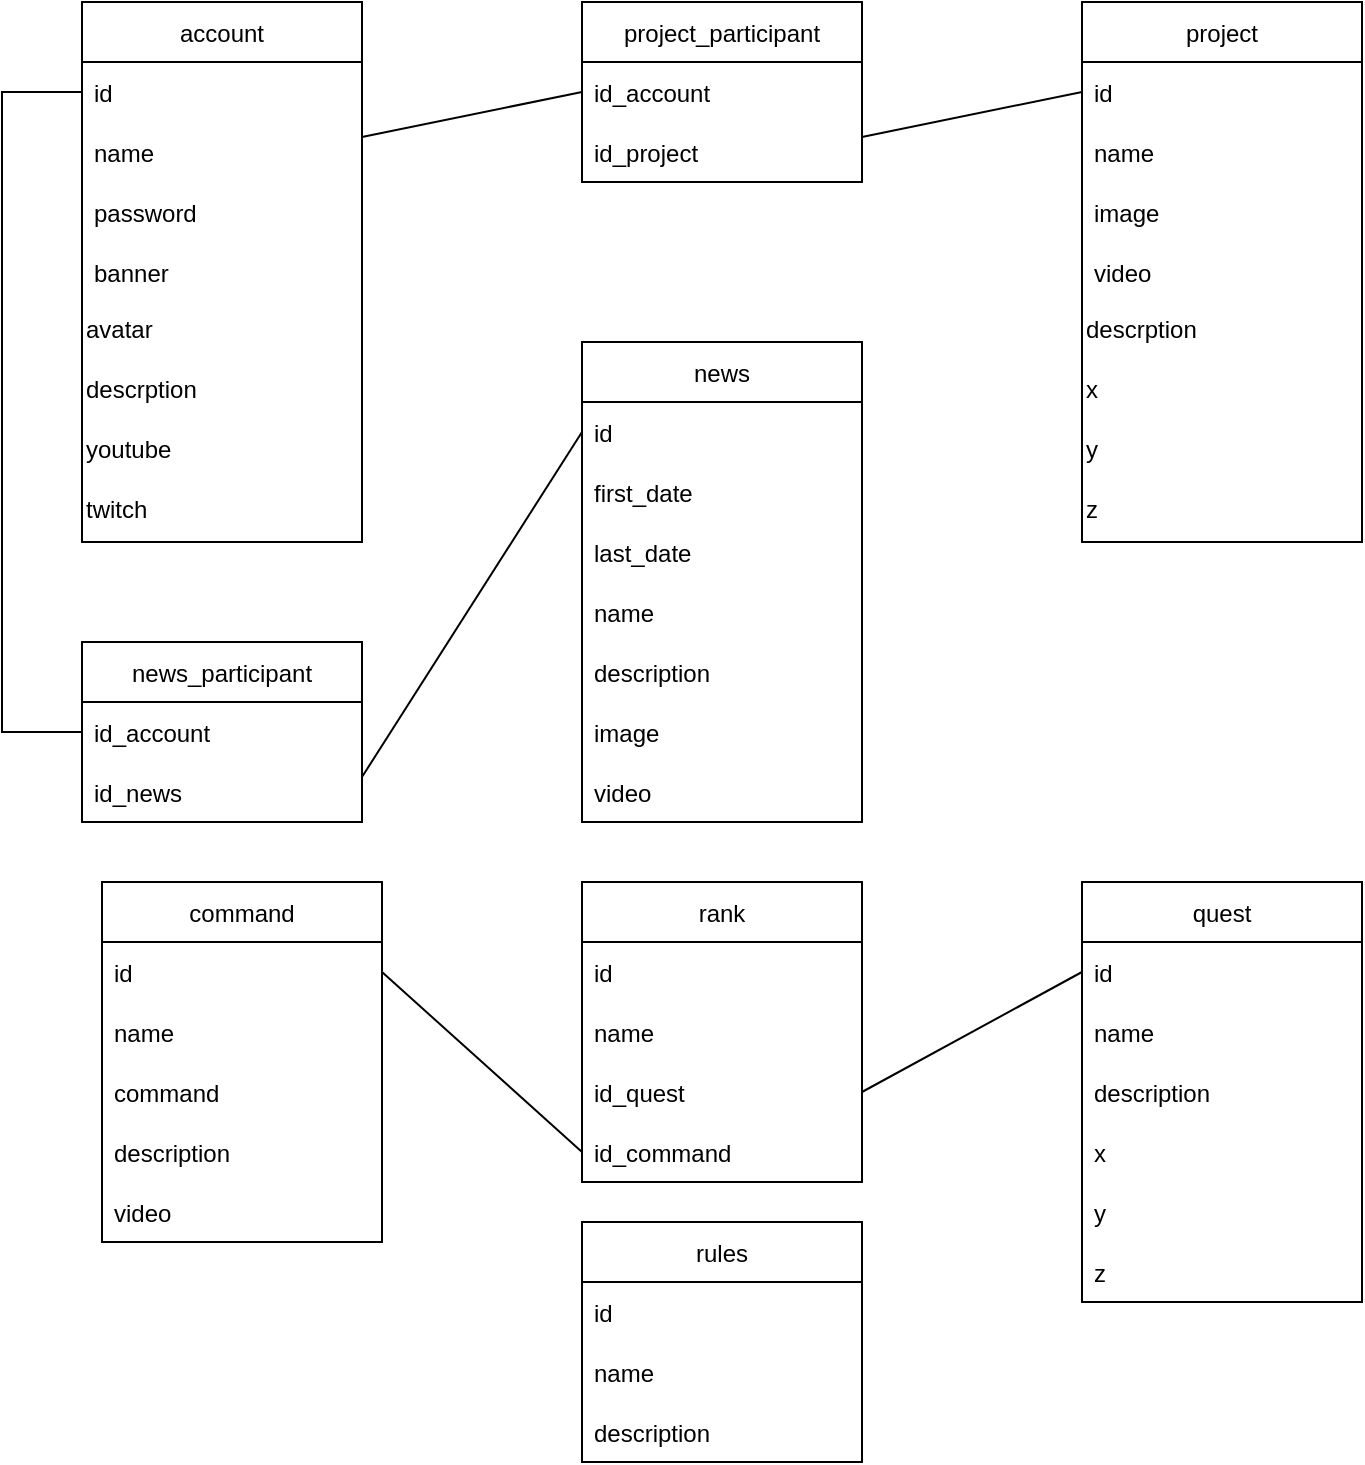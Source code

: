 <mxfile version="15.5.5" type="device"><diagram id="1oEXVbGCmV6-PUrYL-nQ" name="Page-1"><mxGraphModel dx="1422" dy="752" grid="1" gridSize="10" guides="1" tooltips="1" connect="1" arrows="1" fold="1" page="1" pageScale="1" pageWidth="827" pageHeight="1169" math="0" shadow="0"><root><mxCell id="0"/><mxCell id="1" parent="0"/><mxCell id="Xze22HKifQdFGrHprFq1-1" value="account" style="swimlane;fontStyle=0;childLayout=stackLayout;horizontal=1;startSize=30;horizontalStack=0;resizeParent=1;resizeParentMax=0;resizeLast=0;collapsible=1;marginBottom=0;" vertex="1" parent="1"><mxGeometry x="80" y="40" width="140" height="270" as="geometry"/></mxCell><mxCell id="Xze22HKifQdFGrHprFq1-2" value="id" style="text;strokeColor=none;fillColor=none;align=left;verticalAlign=middle;spacingLeft=4;spacingRight=4;overflow=hidden;points=[[0,0.5],[1,0.5]];portConstraint=eastwest;rotatable=0;" vertex="1" parent="Xze22HKifQdFGrHprFq1-1"><mxGeometry y="30" width="140" height="30" as="geometry"/></mxCell><mxCell id="Xze22HKifQdFGrHprFq1-3" value="name" style="text;strokeColor=none;fillColor=none;align=left;verticalAlign=middle;spacingLeft=4;spacingRight=4;overflow=hidden;points=[[0,0.5],[1,0.5]];portConstraint=eastwest;rotatable=0;" vertex="1" parent="Xze22HKifQdFGrHprFq1-1"><mxGeometry y="60" width="140" height="30" as="geometry"/></mxCell><mxCell id="Xze22HKifQdFGrHprFq1-4" value="password" style="text;strokeColor=none;fillColor=none;align=left;verticalAlign=middle;spacingLeft=4;spacingRight=4;overflow=hidden;points=[[0,0.5],[1,0.5]];portConstraint=eastwest;rotatable=0;" vertex="1" parent="Xze22HKifQdFGrHprFq1-1"><mxGeometry y="90" width="140" height="30" as="geometry"/></mxCell><mxCell id="Xze22HKifQdFGrHprFq1-26" value="banner " style="text;strokeColor=none;fillColor=none;align=left;verticalAlign=middle;spacingLeft=4;spacingRight=4;overflow=hidden;points=[[0,0.5],[1,0.5]];portConstraint=eastwest;rotatable=0;" vertex="1" parent="Xze22HKifQdFGrHprFq1-1"><mxGeometry y="120" width="140" height="30" as="geometry"/></mxCell><mxCell id="Xze22HKifQdFGrHprFq1-27" value="avatar" style="text;whiteSpace=wrap;html=1;" vertex="1" parent="Xze22HKifQdFGrHprFq1-1"><mxGeometry y="150" width="140" height="30" as="geometry"/></mxCell><mxCell id="Xze22HKifQdFGrHprFq1-28" value="descrption" style="text;whiteSpace=wrap;html=1;" vertex="1" parent="Xze22HKifQdFGrHprFq1-1"><mxGeometry y="180" width="140" height="30" as="geometry"/></mxCell><mxCell id="Xze22HKifQdFGrHprFq1-62" value="youtube" style="text;whiteSpace=wrap;html=1;" vertex="1" parent="Xze22HKifQdFGrHprFq1-1"><mxGeometry y="210" width="140" height="30" as="geometry"/></mxCell><mxCell id="Xze22HKifQdFGrHprFq1-63" value="&lt;div&gt;twitch&lt;/div&gt;" style="text;whiteSpace=wrap;html=1;" vertex="1" parent="Xze22HKifQdFGrHprFq1-1"><mxGeometry y="240" width="140" height="30" as="geometry"/></mxCell><mxCell id="Xze22HKifQdFGrHprFq1-5" value="project" style="swimlane;fontStyle=0;childLayout=stackLayout;horizontal=1;startSize=30;horizontalStack=0;resizeParent=1;resizeParentMax=0;resizeLast=0;collapsible=1;marginBottom=0;" vertex="1" parent="1"><mxGeometry x="580" y="40" width="140" height="270" as="geometry"/></mxCell><mxCell id="Xze22HKifQdFGrHprFq1-6" value="id" style="text;strokeColor=none;fillColor=none;align=left;verticalAlign=middle;spacingLeft=4;spacingRight=4;overflow=hidden;points=[[0,0.5],[1,0.5]];portConstraint=eastwest;rotatable=0;" vertex="1" parent="Xze22HKifQdFGrHprFq1-5"><mxGeometry y="30" width="140" height="30" as="geometry"/></mxCell><mxCell id="Xze22HKifQdFGrHprFq1-7" value="name" style="text;strokeColor=none;fillColor=none;align=left;verticalAlign=middle;spacingLeft=4;spacingRight=4;overflow=hidden;points=[[0,0.5],[1,0.5]];portConstraint=eastwest;rotatable=0;" vertex="1" parent="Xze22HKifQdFGrHprFq1-5"><mxGeometry y="60" width="140" height="30" as="geometry"/></mxCell><mxCell id="Xze22HKifQdFGrHprFq1-8" value="image" style="text;strokeColor=none;fillColor=none;align=left;verticalAlign=middle;spacingLeft=4;spacingRight=4;overflow=hidden;points=[[0,0.5],[1,0.5]];portConstraint=eastwest;rotatable=0;" vertex="1" parent="Xze22HKifQdFGrHprFq1-5"><mxGeometry y="90" width="140" height="30" as="geometry"/></mxCell><mxCell id="Xze22HKifQdFGrHprFq1-13" value="video" style="text;strokeColor=none;fillColor=none;align=left;verticalAlign=middle;spacingLeft=4;spacingRight=4;overflow=hidden;points=[[0,0.5],[1,0.5]];portConstraint=eastwest;rotatable=0;" vertex="1" parent="Xze22HKifQdFGrHprFq1-5"><mxGeometry y="120" width="140" height="30" as="geometry"/></mxCell><mxCell id="Xze22HKifQdFGrHprFq1-42" value="descrption" style="text;whiteSpace=wrap;html=1;" vertex="1" parent="Xze22HKifQdFGrHprFq1-5"><mxGeometry y="150" width="140" height="30" as="geometry"/></mxCell><mxCell id="Xze22HKifQdFGrHprFq1-43" value="x" style="text;whiteSpace=wrap;html=1;" vertex="1" parent="Xze22HKifQdFGrHprFq1-5"><mxGeometry y="180" width="140" height="30" as="geometry"/></mxCell><mxCell id="Xze22HKifQdFGrHprFq1-44" value="y" style="text;whiteSpace=wrap;html=1;" vertex="1" parent="Xze22HKifQdFGrHprFq1-5"><mxGeometry y="210" width="140" height="30" as="geometry"/></mxCell><mxCell id="Xze22HKifQdFGrHprFq1-45" value="z" style="text;whiteSpace=wrap;html=1;" vertex="1" parent="Xze22HKifQdFGrHprFq1-5"><mxGeometry y="240" width="140" height="30" as="geometry"/></mxCell><mxCell id="Xze22HKifQdFGrHprFq1-9" value="news" style="swimlane;fontStyle=0;childLayout=stackLayout;horizontal=1;startSize=30;horizontalStack=0;resizeParent=1;resizeParentMax=0;resizeLast=0;collapsible=1;marginBottom=0;" vertex="1" parent="1"><mxGeometry x="330" y="210" width="140" height="240" as="geometry"/></mxCell><mxCell id="Xze22HKifQdFGrHprFq1-10" value="id" style="text;strokeColor=none;fillColor=none;align=left;verticalAlign=middle;spacingLeft=4;spacingRight=4;overflow=hidden;points=[[0,0.5],[1,0.5]];portConstraint=eastwest;rotatable=0;" vertex="1" parent="Xze22HKifQdFGrHprFq1-9"><mxGeometry y="30" width="140" height="30" as="geometry"/></mxCell><mxCell id="Xze22HKifQdFGrHprFq1-11" value="first_date" style="text;strokeColor=none;fillColor=none;align=left;verticalAlign=middle;spacingLeft=4;spacingRight=4;overflow=hidden;points=[[0,0.5],[1,0.5]];portConstraint=eastwest;rotatable=0;" vertex="1" parent="Xze22HKifQdFGrHprFq1-9"><mxGeometry y="60" width="140" height="30" as="geometry"/></mxCell><mxCell id="Xze22HKifQdFGrHprFq1-17" value="last_date" style="text;strokeColor=none;fillColor=none;align=left;verticalAlign=middle;spacingLeft=4;spacingRight=4;overflow=hidden;points=[[0,0.5],[1,0.5]];portConstraint=eastwest;rotatable=0;" vertex="1" parent="Xze22HKifQdFGrHprFq1-9"><mxGeometry y="90" width="140" height="30" as="geometry"/></mxCell><mxCell id="Xze22HKifQdFGrHprFq1-12" value="name" style="text;strokeColor=none;fillColor=none;align=left;verticalAlign=middle;spacingLeft=4;spacingRight=4;overflow=hidden;points=[[0,0.5],[1,0.5]];portConstraint=eastwest;rotatable=0;" vertex="1" parent="Xze22HKifQdFGrHprFq1-9"><mxGeometry y="120" width="140" height="30" as="geometry"/></mxCell><mxCell id="Xze22HKifQdFGrHprFq1-14" value="description" style="text;strokeColor=none;fillColor=none;align=left;verticalAlign=middle;spacingLeft=4;spacingRight=4;overflow=hidden;points=[[0,0.5],[1,0.5]];portConstraint=eastwest;rotatable=0;" vertex="1" parent="Xze22HKifQdFGrHprFq1-9"><mxGeometry y="150" width="140" height="30" as="geometry"/></mxCell><mxCell id="Xze22HKifQdFGrHprFq1-15" value="image" style="text;strokeColor=none;fillColor=none;align=left;verticalAlign=middle;spacingLeft=4;spacingRight=4;overflow=hidden;points=[[0,0.5],[1,0.5]];portConstraint=eastwest;rotatable=0;" vertex="1" parent="Xze22HKifQdFGrHprFq1-9"><mxGeometry y="180" width="140" height="30" as="geometry"/></mxCell><mxCell id="Xze22HKifQdFGrHprFq1-16" value="video" style="text;strokeColor=none;fillColor=none;align=left;verticalAlign=middle;spacingLeft=4;spacingRight=4;overflow=hidden;points=[[0,0.5],[1,0.5]];portConstraint=eastwest;rotatable=0;" vertex="1" parent="Xze22HKifQdFGrHprFq1-9"><mxGeometry y="210" width="140" height="30" as="geometry"/></mxCell><mxCell id="Xze22HKifQdFGrHprFq1-18" value="project_participant " style="swimlane;fontStyle=0;childLayout=stackLayout;horizontal=1;startSize=30;horizontalStack=0;resizeParent=1;resizeParentMax=0;resizeLast=0;collapsible=1;marginBottom=0;" vertex="1" parent="1"><mxGeometry x="330" y="40" width="140" height="90" as="geometry"/></mxCell><mxCell id="Xze22HKifQdFGrHprFq1-19" value="id_account" style="text;strokeColor=none;fillColor=none;align=left;verticalAlign=middle;spacingLeft=4;spacingRight=4;overflow=hidden;points=[[0,0.5],[1,0.5]];portConstraint=eastwest;rotatable=0;" vertex="1" parent="Xze22HKifQdFGrHprFq1-18"><mxGeometry y="30" width="140" height="30" as="geometry"/></mxCell><mxCell id="Xze22HKifQdFGrHprFq1-20" value="id_project" style="text;strokeColor=none;fillColor=none;align=left;verticalAlign=middle;spacingLeft=4;spacingRight=4;overflow=hidden;points=[[0,0.5],[1,0.5]];portConstraint=eastwest;rotatable=0;" vertex="1" parent="Xze22HKifQdFGrHprFq1-18"><mxGeometry y="60" width="140" height="30" as="geometry"/></mxCell><mxCell id="Xze22HKifQdFGrHprFq1-22" value="news_participant" style="swimlane;fontStyle=0;childLayout=stackLayout;horizontal=1;startSize=30;horizontalStack=0;resizeParent=1;resizeParentMax=0;resizeLast=0;collapsible=1;marginBottom=0;" vertex="1" parent="1"><mxGeometry x="80" y="360" width="140" height="90" as="geometry"/></mxCell><mxCell id="Xze22HKifQdFGrHprFq1-23" value="id_account" style="text;strokeColor=none;fillColor=none;align=left;verticalAlign=middle;spacingLeft=4;spacingRight=4;overflow=hidden;points=[[0,0.5],[1,0.5]];portConstraint=eastwest;rotatable=0;" vertex="1" parent="Xze22HKifQdFGrHprFq1-22"><mxGeometry y="30" width="140" height="30" as="geometry"/></mxCell><mxCell id="Xze22HKifQdFGrHprFq1-24" value="id_news" style="text;strokeColor=none;fillColor=none;align=left;verticalAlign=middle;spacingLeft=4;spacingRight=4;overflow=hidden;points=[[0,0.5],[1,0.5]];portConstraint=eastwest;rotatable=0;" vertex="1" parent="Xze22HKifQdFGrHprFq1-22"><mxGeometry y="60" width="140" height="30" as="geometry"/></mxCell><mxCell id="Xze22HKifQdFGrHprFq1-29" value="" style="endArrow=none;html=1;rounded=0;entryX=1;entryY=0.25;entryDx=0;entryDy=0;exitX=0;exitY=0.5;exitDx=0;exitDy=0;" edge="1" parent="1" source="Xze22HKifQdFGrHprFq1-19" target="Xze22HKifQdFGrHprFq1-1"><mxGeometry width="50" height="50" relative="1" as="geometry"><mxPoint x="390" y="410" as="sourcePoint"/><mxPoint x="440" y="360" as="targetPoint"/></mxGeometry></mxCell><mxCell id="Xze22HKifQdFGrHprFq1-30" value="" style="endArrow=none;html=1;rounded=0;entryX=1;entryY=0.75;entryDx=0;entryDy=0;exitX=0;exitY=0.5;exitDx=0;exitDy=0;" edge="1" parent="1" source="Xze22HKifQdFGrHprFq1-6" target="Xze22HKifQdFGrHprFq1-18"><mxGeometry width="50" height="50" relative="1" as="geometry"><mxPoint x="390" y="410" as="sourcePoint"/><mxPoint x="440" y="360" as="targetPoint"/></mxGeometry></mxCell><mxCell id="Xze22HKifQdFGrHprFq1-31" value="" style="endArrow=none;html=1;rounded=0;entryX=0;entryY=0.5;entryDx=0;entryDy=0;exitX=1;exitY=0.75;exitDx=0;exitDy=0;" edge="1" parent="1" source="Xze22HKifQdFGrHprFq1-22" target="Xze22HKifQdFGrHprFq1-10"><mxGeometry width="50" height="50" relative="1" as="geometry"><mxPoint x="390" y="410" as="sourcePoint"/><mxPoint x="440" y="360" as="targetPoint"/></mxGeometry></mxCell><mxCell id="Xze22HKifQdFGrHprFq1-32" value="" style="endArrow=none;html=1;rounded=0;entryX=0;entryY=0.5;entryDx=0;entryDy=0;exitX=0;exitY=0.5;exitDx=0;exitDy=0;" edge="1" parent="1" source="Xze22HKifQdFGrHprFq1-22" target="Xze22HKifQdFGrHprFq1-2"><mxGeometry width="50" height="50" relative="1" as="geometry"><mxPoint x="390" y="410" as="sourcePoint"/><mxPoint x="440" y="360" as="targetPoint"/><Array as="points"><mxPoint x="40" y="405"/><mxPoint x="40" y="85"/></Array></mxGeometry></mxCell><mxCell id="Xze22HKifQdFGrHprFq1-33" value="rank" style="swimlane;fontStyle=0;childLayout=stackLayout;horizontal=1;startSize=30;horizontalStack=0;resizeParent=1;resizeParentMax=0;resizeLast=0;collapsible=1;marginBottom=0;" vertex="1" parent="1"><mxGeometry x="330" y="480" width="140" height="150" as="geometry"/></mxCell><mxCell id="Xze22HKifQdFGrHprFq1-34" value="id" style="text;strokeColor=none;fillColor=none;align=left;verticalAlign=middle;spacingLeft=4;spacingRight=4;overflow=hidden;points=[[0,0.5],[1,0.5]];portConstraint=eastwest;rotatable=0;" vertex="1" parent="Xze22HKifQdFGrHprFq1-33"><mxGeometry y="30" width="140" height="30" as="geometry"/></mxCell><mxCell id="Xze22HKifQdFGrHprFq1-35" value="name" style="text;strokeColor=none;fillColor=none;align=left;verticalAlign=middle;spacingLeft=4;spacingRight=4;overflow=hidden;points=[[0,0.5],[1,0.5]];portConstraint=eastwest;rotatable=0;" vertex="1" parent="Xze22HKifQdFGrHprFq1-33"><mxGeometry y="60" width="140" height="30" as="geometry"/></mxCell><mxCell id="Xze22HKifQdFGrHprFq1-36" value="id_quest" style="text;strokeColor=none;fillColor=none;align=left;verticalAlign=middle;spacingLeft=4;spacingRight=4;overflow=hidden;points=[[0,0.5],[1,0.5]];portConstraint=eastwest;rotatable=0;" vertex="1" parent="Xze22HKifQdFGrHprFq1-33"><mxGeometry y="90" width="140" height="30" as="geometry"/></mxCell><mxCell id="Xze22HKifQdFGrHprFq1-59" value="id_command" style="text;strokeColor=none;fillColor=none;align=left;verticalAlign=middle;spacingLeft=4;spacingRight=4;overflow=hidden;points=[[0,0.5],[1,0.5]];portConstraint=eastwest;rotatable=0;" vertex="1" parent="Xze22HKifQdFGrHprFq1-33"><mxGeometry y="120" width="140" height="30" as="geometry"/></mxCell><mxCell id="Xze22HKifQdFGrHprFq1-37" value="quest" style="swimlane;fontStyle=0;childLayout=stackLayout;horizontal=1;startSize=30;horizontalStack=0;resizeParent=1;resizeParentMax=0;resizeLast=0;collapsible=1;marginBottom=0;" vertex="1" parent="1"><mxGeometry x="580" y="480" width="140" height="210" as="geometry"/></mxCell><mxCell id="Xze22HKifQdFGrHprFq1-38" value="id" style="text;strokeColor=none;fillColor=none;align=left;verticalAlign=middle;spacingLeft=4;spacingRight=4;overflow=hidden;points=[[0,0.5],[1,0.5]];portConstraint=eastwest;rotatable=0;" vertex="1" parent="Xze22HKifQdFGrHprFq1-37"><mxGeometry y="30" width="140" height="30" as="geometry"/></mxCell><mxCell id="Xze22HKifQdFGrHprFq1-39" value="name" style="text;strokeColor=none;fillColor=none;align=left;verticalAlign=middle;spacingLeft=4;spacingRight=4;overflow=hidden;points=[[0,0.5],[1,0.5]];portConstraint=eastwest;rotatable=0;" vertex="1" parent="Xze22HKifQdFGrHprFq1-37"><mxGeometry y="60" width="140" height="30" as="geometry"/></mxCell><mxCell id="Xze22HKifQdFGrHprFq1-40" value="description" style="text;strokeColor=none;fillColor=none;align=left;verticalAlign=middle;spacingLeft=4;spacingRight=4;overflow=hidden;points=[[0,0.5],[1,0.5]];portConstraint=eastwest;rotatable=0;" vertex="1" parent="Xze22HKifQdFGrHprFq1-37"><mxGeometry y="90" width="140" height="30" as="geometry"/></mxCell><mxCell id="Xze22HKifQdFGrHprFq1-50" value="x" style="text;strokeColor=none;fillColor=none;align=left;verticalAlign=middle;spacingLeft=4;spacingRight=4;overflow=hidden;points=[[0,0.5],[1,0.5]];portConstraint=eastwest;rotatable=0;" vertex="1" parent="Xze22HKifQdFGrHprFq1-37"><mxGeometry y="120" width="140" height="30" as="geometry"/></mxCell><mxCell id="Xze22HKifQdFGrHprFq1-51" value="y" style="text;strokeColor=none;fillColor=none;align=left;verticalAlign=middle;spacingLeft=4;spacingRight=4;overflow=hidden;points=[[0,0.5],[1,0.5]];portConstraint=eastwest;rotatable=0;" vertex="1" parent="Xze22HKifQdFGrHprFq1-37"><mxGeometry y="150" width="140" height="30" as="geometry"/></mxCell><mxCell id="Xze22HKifQdFGrHprFq1-52" value="z" style="text;strokeColor=none;fillColor=none;align=left;verticalAlign=middle;spacingLeft=4;spacingRight=4;overflow=hidden;points=[[0,0.5],[1,0.5]];portConstraint=eastwest;rotatable=0;" vertex="1" parent="Xze22HKifQdFGrHprFq1-37"><mxGeometry y="180" width="140" height="30" as="geometry"/></mxCell><mxCell id="Xze22HKifQdFGrHprFq1-41" value="" style="endArrow=none;html=1;rounded=0;entryX=0;entryY=0.5;entryDx=0;entryDy=0;exitX=1;exitY=0.5;exitDx=0;exitDy=0;" edge="1" parent="1" source="Xze22HKifQdFGrHprFq1-36" target="Xze22HKifQdFGrHprFq1-38"><mxGeometry width="50" height="50" relative="1" as="geometry"><mxPoint x="390" y="410" as="sourcePoint"/><mxPoint x="440" y="360" as="targetPoint"/></mxGeometry></mxCell><mxCell id="Xze22HKifQdFGrHprFq1-46" value="command" style="swimlane;fontStyle=0;childLayout=stackLayout;horizontal=1;startSize=30;horizontalStack=0;resizeParent=1;resizeParentMax=0;resizeLast=0;collapsible=1;marginBottom=0;" vertex="1" parent="1"><mxGeometry x="90" y="480" width="140" height="180" as="geometry"/></mxCell><mxCell id="Xze22HKifQdFGrHprFq1-47" value="id" style="text;strokeColor=none;fillColor=none;align=left;verticalAlign=middle;spacingLeft=4;spacingRight=4;overflow=hidden;points=[[0,0.5],[1,0.5]];portConstraint=eastwest;rotatable=0;" vertex="1" parent="Xze22HKifQdFGrHprFq1-46"><mxGeometry y="30" width="140" height="30" as="geometry"/></mxCell><mxCell id="Xze22HKifQdFGrHprFq1-48" value="name" style="text;strokeColor=none;fillColor=none;align=left;verticalAlign=middle;spacingLeft=4;spacingRight=4;overflow=hidden;points=[[0,0.5],[1,0.5]];portConstraint=eastwest;rotatable=0;" vertex="1" parent="Xze22HKifQdFGrHprFq1-46"><mxGeometry y="60" width="140" height="30" as="geometry"/></mxCell><mxCell id="Xze22HKifQdFGrHprFq1-49" value="command" style="text;strokeColor=none;fillColor=none;align=left;verticalAlign=middle;spacingLeft=4;spacingRight=4;overflow=hidden;points=[[0,0.5],[1,0.5]];portConstraint=eastwest;rotatable=0;" vertex="1" parent="Xze22HKifQdFGrHprFq1-46"><mxGeometry y="90" width="140" height="30" as="geometry"/></mxCell><mxCell id="Xze22HKifQdFGrHprFq1-53" value="description" style="text;strokeColor=none;fillColor=none;align=left;verticalAlign=middle;spacingLeft=4;spacingRight=4;overflow=hidden;points=[[0,0.5],[1,0.5]];portConstraint=eastwest;rotatable=0;" vertex="1" parent="Xze22HKifQdFGrHprFq1-46"><mxGeometry y="120" width="140" height="30" as="geometry"/></mxCell><mxCell id="Xze22HKifQdFGrHprFq1-54" value="video" style="text;strokeColor=none;fillColor=none;align=left;verticalAlign=middle;spacingLeft=4;spacingRight=4;overflow=hidden;points=[[0,0.5],[1,0.5]];portConstraint=eastwest;rotatable=0;" vertex="1" parent="Xze22HKifQdFGrHprFq1-46"><mxGeometry y="150" width="140" height="30" as="geometry"/></mxCell><mxCell id="Xze22HKifQdFGrHprFq1-55" value="rules" style="swimlane;fontStyle=0;childLayout=stackLayout;horizontal=1;startSize=30;horizontalStack=0;resizeParent=1;resizeParentMax=0;resizeLast=0;collapsible=1;marginBottom=0;" vertex="1" parent="1"><mxGeometry x="330" y="650" width="140" height="120" as="geometry"/></mxCell><mxCell id="Xze22HKifQdFGrHprFq1-56" value="id" style="text;strokeColor=none;fillColor=none;align=left;verticalAlign=middle;spacingLeft=4;spacingRight=4;overflow=hidden;points=[[0,0.5],[1,0.5]];portConstraint=eastwest;rotatable=0;" vertex="1" parent="Xze22HKifQdFGrHprFq1-55"><mxGeometry y="30" width="140" height="30" as="geometry"/></mxCell><mxCell id="Xze22HKifQdFGrHprFq1-57" value="name" style="text;strokeColor=none;fillColor=none;align=left;verticalAlign=middle;spacingLeft=4;spacingRight=4;overflow=hidden;points=[[0,0.5],[1,0.5]];portConstraint=eastwest;rotatable=0;" vertex="1" parent="Xze22HKifQdFGrHprFq1-55"><mxGeometry y="60" width="140" height="30" as="geometry"/></mxCell><mxCell id="Xze22HKifQdFGrHprFq1-58" value="description" style="text;strokeColor=none;fillColor=none;align=left;verticalAlign=middle;spacingLeft=4;spacingRight=4;overflow=hidden;points=[[0,0.5],[1,0.5]];portConstraint=eastwest;rotatable=0;" vertex="1" parent="Xze22HKifQdFGrHprFq1-55"><mxGeometry y="90" width="140" height="30" as="geometry"/></mxCell><mxCell id="Xze22HKifQdFGrHprFq1-61" value="" style="endArrow=none;html=1;rounded=0;exitX=1;exitY=0.5;exitDx=0;exitDy=0;entryX=0;entryY=0.5;entryDx=0;entryDy=0;" edge="1" parent="1" source="Xze22HKifQdFGrHprFq1-47" target="Xze22HKifQdFGrHprFq1-59"><mxGeometry width="50" height="50" relative="1" as="geometry"><mxPoint x="390" y="650" as="sourcePoint"/><mxPoint x="440" y="600" as="targetPoint"/></mxGeometry></mxCell></root></mxGraphModel></diagram></mxfile>